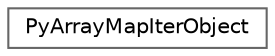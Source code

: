 digraph "Graphical Class Hierarchy"
{
 // LATEX_PDF_SIZE
  bgcolor="transparent";
  edge [fontname=Helvetica,fontsize=10,labelfontname=Helvetica,labelfontsize=10];
  node [fontname=Helvetica,fontsize=10,shape=box,height=0.2,width=0.4];
  rankdir="LR";
  Node0 [id="Node000000",label="PyArrayMapIterObject",height=0.2,width=0.4,color="grey40", fillcolor="white", style="filled",URL="$d7/dc1/structPyArrayMapIterObject.html",tooltip=" "];
}

